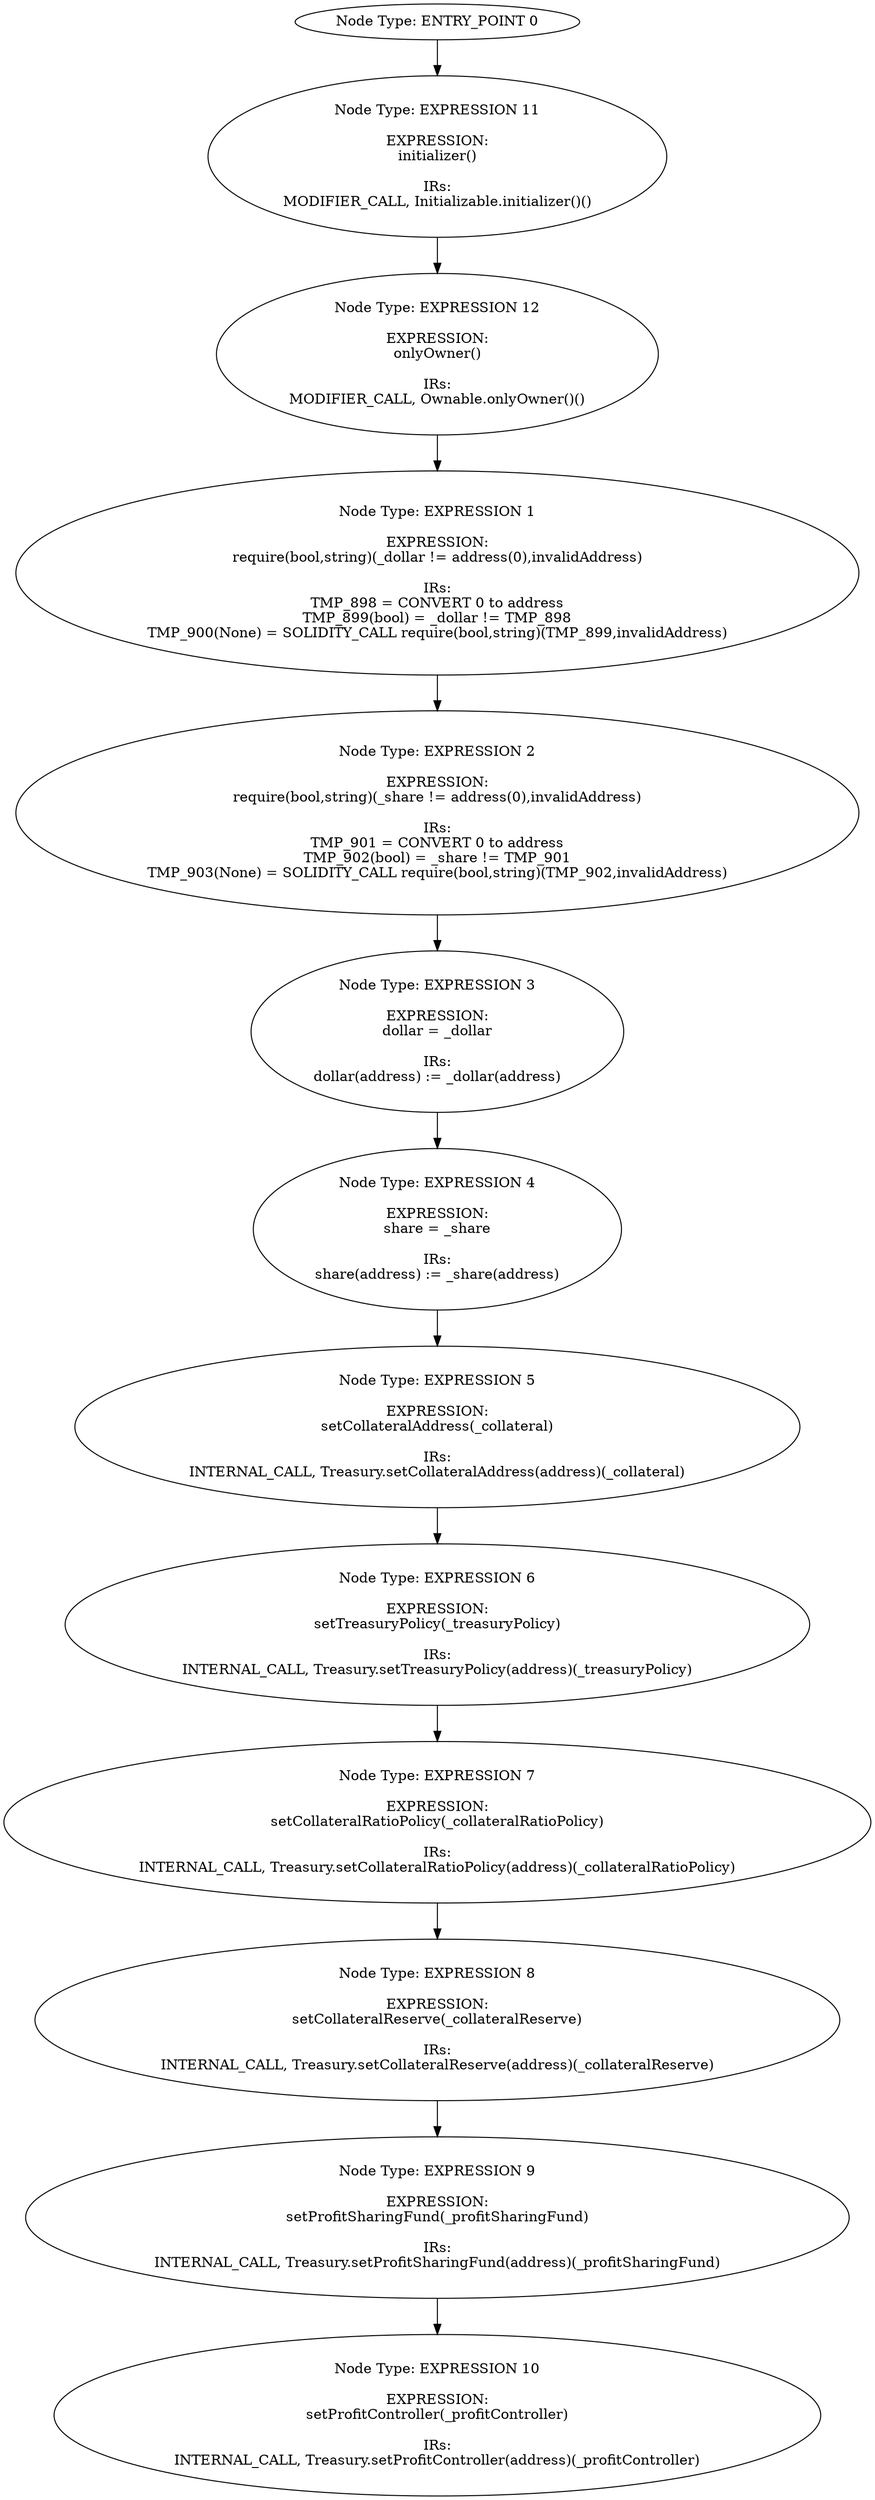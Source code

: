 digraph{
0[label="Node Type: ENTRY_POINT 0
"];
0->11;
1[label="Node Type: EXPRESSION 1

EXPRESSION:
require(bool,string)(_dollar != address(0),invalidAddress)

IRs:
TMP_898 = CONVERT 0 to address
TMP_899(bool) = _dollar != TMP_898
TMP_900(None) = SOLIDITY_CALL require(bool,string)(TMP_899,invalidAddress)"];
1->2;
2[label="Node Type: EXPRESSION 2

EXPRESSION:
require(bool,string)(_share != address(0),invalidAddress)

IRs:
TMP_901 = CONVERT 0 to address
TMP_902(bool) = _share != TMP_901
TMP_903(None) = SOLIDITY_CALL require(bool,string)(TMP_902,invalidAddress)"];
2->3;
3[label="Node Type: EXPRESSION 3

EXPRESSION:
dollar = _dollar

IRs:
dollar(address) := _dollar(address)"];
3->4;
4[label="Node Type: EXPRESSION 4

EXPRESSION:
share = _share

IRs:
share(address) := _share(address)"];
4->5;
5[label="Node Type: EXPRESSION 5

EXPRESSION:
setCollateralAddress(_collateral)

IRs:
INTERNAL_CALL, Treasury.setCollateralAddress(address)(_collateral)"];
5->6;
6[label="Node Type: EXPRESSION 6

EXPRESSION:
setTreasuryPolicy(_treasuryPolicy)

IRs:
INTERNAL_CALL, Treasury.setTreasuryPolicy(address)(_treasuryPolicy)"];
6->7;
7[label="Node Type: EXPRESSION 7

EXPRESSION:
setCollateralRatioPolicy(_collateralRatioPolicy)

IRs:
INTERNAL_CALL, Treasury.setCollateralRatioPolicy(address)(_collateralRatioPolicy)"];
7->8;
8[label="Node Type: EXPRESSION 8

EXPRESSION:
setCollateralReserve(_collateralReserve)

IRs:
INTERNAL_CALL, Treasury.setCollateralReserve(address)(_collateralReserve)"];
8->9;
9[label="Node Type: EXPRESSION 9

EXPRESSION:
setProfitSharingFund(_profitSharingFund)

IRs:
INTERNAL_CALL, Treasury.setProfitSharingFund(address)(_profitSharingFund)"];
9->10;
10[label="Node Type: EXPRESSION 10

EXPRESSION:
setProfitController(_profitController)

IRs:
INTERNAL_CALL, Treasury.setProfitController(address)(_profitController)"];
11[label="Node Type: EXPRESSION 11

EXPRESSION:
initializer()

IRs:
MODIFIER_CALL, Initializable.initializer()()"];
11->12;
12[label="Node Type: EXPRESSION 12

EXPRESSION:
onlyOwner()

IRs:
MODIFIER_CALL, Ownable.onlyOwner()()"];
12->1;
}
